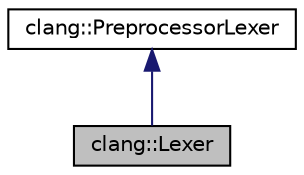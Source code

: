 digraph "clang::Lexer"
{
 // LATEX_PDF_SIZE
  bgcolor="transparent";
  edge [fontname="Helvetica",fontsize="10",labelfontname="Helvetica",labelfontsize="10"];
  node [fontname="Helvetica",fontsize="10",shape=record];
  Node1 [label="clang::Lexer",height=0.2,width=0.4,color="black", fillcolor="grey75", style="filled", fontcolor="black",tooltip="Lexer - This provides a simple interface that turns a text buffer into a stream of tokens."];
  Node2 -> Node1 [dir="back",color="midnightblue",fontsize="10",style="solid",fontname="Helvetica"];
  Node2 [label="clang::PreprocessorLexer",height=0.2,width=0.4,color="black",URL="$classclang_1_1PreprocessorLexer.html",tooltip=" "];
}
